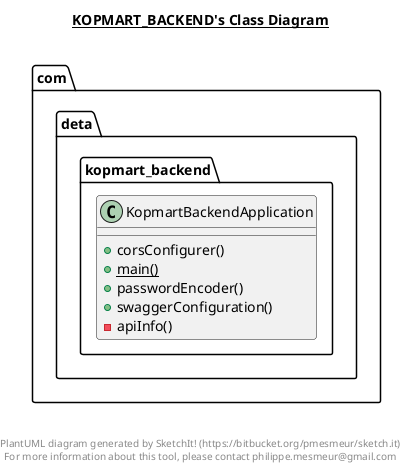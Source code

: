 @startuml

title __KOPMART_BACKEND's Class Diagram__\n

  namespace com.deta.kopmart_backend {
    class com.deta.kopmart_backend.KopmartBackendApplication {
        + corsConfigurer()
        {static} + main()
        + passwordEncoder()
        + swaggerConfiguration()
        - apiInfo()
    }
  }
  



right footer


PlantUML diagram generated by SketchIt! (https://bitbucket.org/pmesmeur/sketch.it)
For more information about this tool, please contact philippe.mesmeur@gmail.com
endfooter

@enduml
